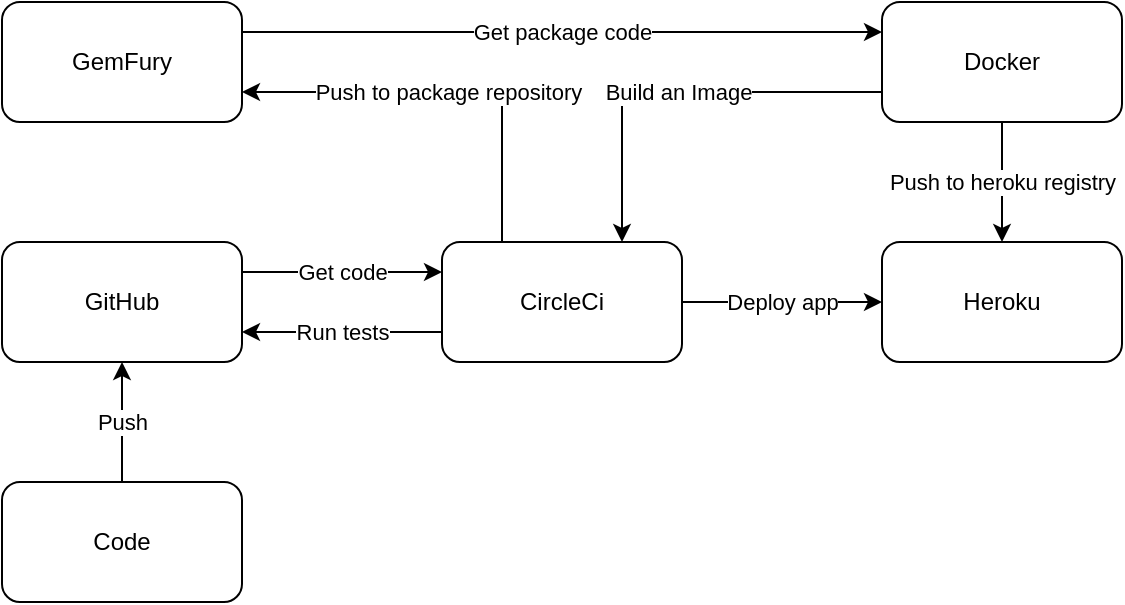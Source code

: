 <mxfile version="13.8.1" type="device"><diagram id="k9COo_hOb82D_zddzkjc" name="Page-1"><mxGraphModel dx="1038" dy="477" grid="1" gridSize="10" guides="1" tooltips="1" connect="1" arrows="1" fold="1" page="1" pageScale="1" pageWidth="850" pageHeight="1100" math="0" shadow="0"><root><mxCell id="0"/><mxCell id="1" parent="0"/><mxCell id="qz2z8q5sEJfA00CMKXwN-3" value="Push" style="edgeStyle=orthogonalEdgeStyle;rounded=0;orthogonalLoop=1;jettySize=auto;html=1;" edge="1" parent="1" source="qz2z8q5sEJfA00CMKXwN-1" target="qz2z8q5sEJfA00CMKXwN-2"><mxGeometry relative="1" as="geometry"/></mxCell><mxCell id="qz2z8q5sEJfA00CMKXwN-1" value="Code" style="rounded=1;whiteSpace=wrap;html=1;" vertex="1" parent="1"><mxGeometry x="110" y="360" width="120" height="60" as="geometry"/></mxCell><mxCell id="qz2z8q5sEJfA00CMKXwN-10" value="Get code" style="edgeStyle=orthogonalEdgeStyle;rounded=0;orthogonalLoop=1;jettySize=auto;html=1;exitX=1;exitY=0.25;exitDx=0;exitDy=0;entryX=0;entryY=0.25;entryDx=0;entryDy=0;" edge="1" parent="1" source="qz2z8q5sEJfA00CMKXwN-2" target="qz2z8q5sEJfA00CMKXwN-4"><mxGeometry relative="1" as="geometry"/></mxCell><mxCell id="qz2z8q5sEJfA00CMKXwN-2" value="GitHub" style="whiteSpace=wrap;html=1;rounded=1;" vertex="1" parent="1"><mxGeometry x="110" y="240" width="120" height="60" as="geometry"/></mxCell><mxCell id="qz2z8q5sEJfA00CMKXwN-11" value="Run tests" style="edgeStyle=orthogonalEdgeStyle;rounded=0;orthogonalLoop=1;jettySize=auto;html=1;exitX=0;exitY=0.75;exitDx=0;exitDy=0;entryX=1;entryY=0.75;entryDx=0;entryDy=0;" edge="1" parent="1" source="qz2z8q5sEJfA00CMKXwN-4" target="qz2z8q5sEJfA00CMKXwN-2"><mxGeometry relative="1" as="geometry"/></mxCell><mxCell id="qz2z8q5sEJfA00CMKXwN-18" value="Deploy app" style="edgeStyle=orthogonalEdgeStyle;rounded=0;orthogonalLoop=1;jettySize=auto;html=1;" edge="1" parent="1" source="qz2z8q5sEJfA00CMKXwN-4" target="qz2z8q5sEJfA00CMKXwN-17"><mxGeometry relative="1" as="geometry"/></mxCell><mxCell id="qz2z8q5sEJfA00CMKXwN-22" value="Push to package repository" style="edgeStyle=orthogonalEdgeStyle;rounded=0;orthogonalLoop=1;jettySize=auto;html=1;exitX=0.25;exitY=0;exitDx=0;exitDy=0;entryX=1;entryY=0.75;entryDx=0;entryDy=0;" edge="1" parent="1" source="qz2z8q5sEJfA00CMKXwN-4" target="qz2z8q5sEJfA00CMKXwN-6"><mxGeometry relative="1" as="geometry"/></mxCell><mxCell id="qz2z8q5sEJfA00CMKXwN-4" value="CircleCi" style="whiteSpace=wrap;html=1;rounded=1;" vertex="1" parent="1"><mxGeometry x="330" y="240" width="120" height="60" as="geometry"/></mxCell><mxCell id="qz2z8q5sEJfA00CMKXwN-24" value="Get package code" style="edgeStyle=orthogonalEdgeStyle;rounded=0;orthogonalLoop=1;jettySize=auto;html=1;exitX=1;exitY=0.25;exitDx=0;exitDy=0;entryX=0;entryY=0.25;entryDx=0;entryDy=0;" edge="1" parent="1" source="qz2z8q5sEJfA00CMKXwN-6" target="qz2z8q5sEJfA00CMKXwN-12"><mxGeometry relative="1" as="geometry"/></mxCell><mxCell id="qz2z8q5sEJfA00CMKXwN-6" value="GemFury" style="whiteSpace=wrap;html=1;rounded=1;" vertex="1" parent="1"><mxGeometry x="110" y="120" width="120" height="60" as="geometry"/></mxCell><mxCell id="qz2z8q5sEJfA00CMKXwN-23" value="Push to heroku registry" style="edgeStyle=orthogonalEdgeStyle;rounded=0;orthogonalLoop=1;jettySize=auto;html=1;exitX=0.5;exitY=1;exitDx=0;exitDy=0;entryX=0.5;entryY=0;entryDx=0;entryDy=0;" edge="1" parent="1" source="qz2z8q5sEJfA00CMKXwN-12" target="qz2z8q5sEJfA00CMKXwN-17"><mxGeometry relative="1" as="geometry"/></mxCell><mxCell id="qz2z8q5sEJfA00CMKXwN-26" value="Build an Image" style="edgeStyle=orthogonalEdgeStyle;rounded=0;orthogonalLoop=1;jettySize=auto;html=1;exitX=0;exitY=0.75;exitDx=0;exitDy=0;entryX=0.75;entryY=0;entryDx=0;entryDy=0;" edge="1" parent="1" source="qz2z8q5sEJfA00CMKXwN-12" target="qz2z8q5sEJfA00CMKXwN-4"><mxGeometry relative="1" as="geometry"/></mxCell><mxCell id="qz2z8q5sEJfA00CMKXwN-12" value="Docker" style="rounded=1;whiteSpace=wrap;html=1;" vertex="1" parent="1"><mxGeometry x="550" y="120" width="120" height="60" as="geometry"/></mxCell><mxCell id="qz2z8q5sEJfA00CMKXwN-17" value="Heroku" style="whiteSpace=wrap;html=1;rounded=1;" vertex="1" parent="1"><mxGeometry x="550" y="240" width="120" height="60" as="geometry"/></mxCell></root></mxGraphModel></diagram></mxfile>